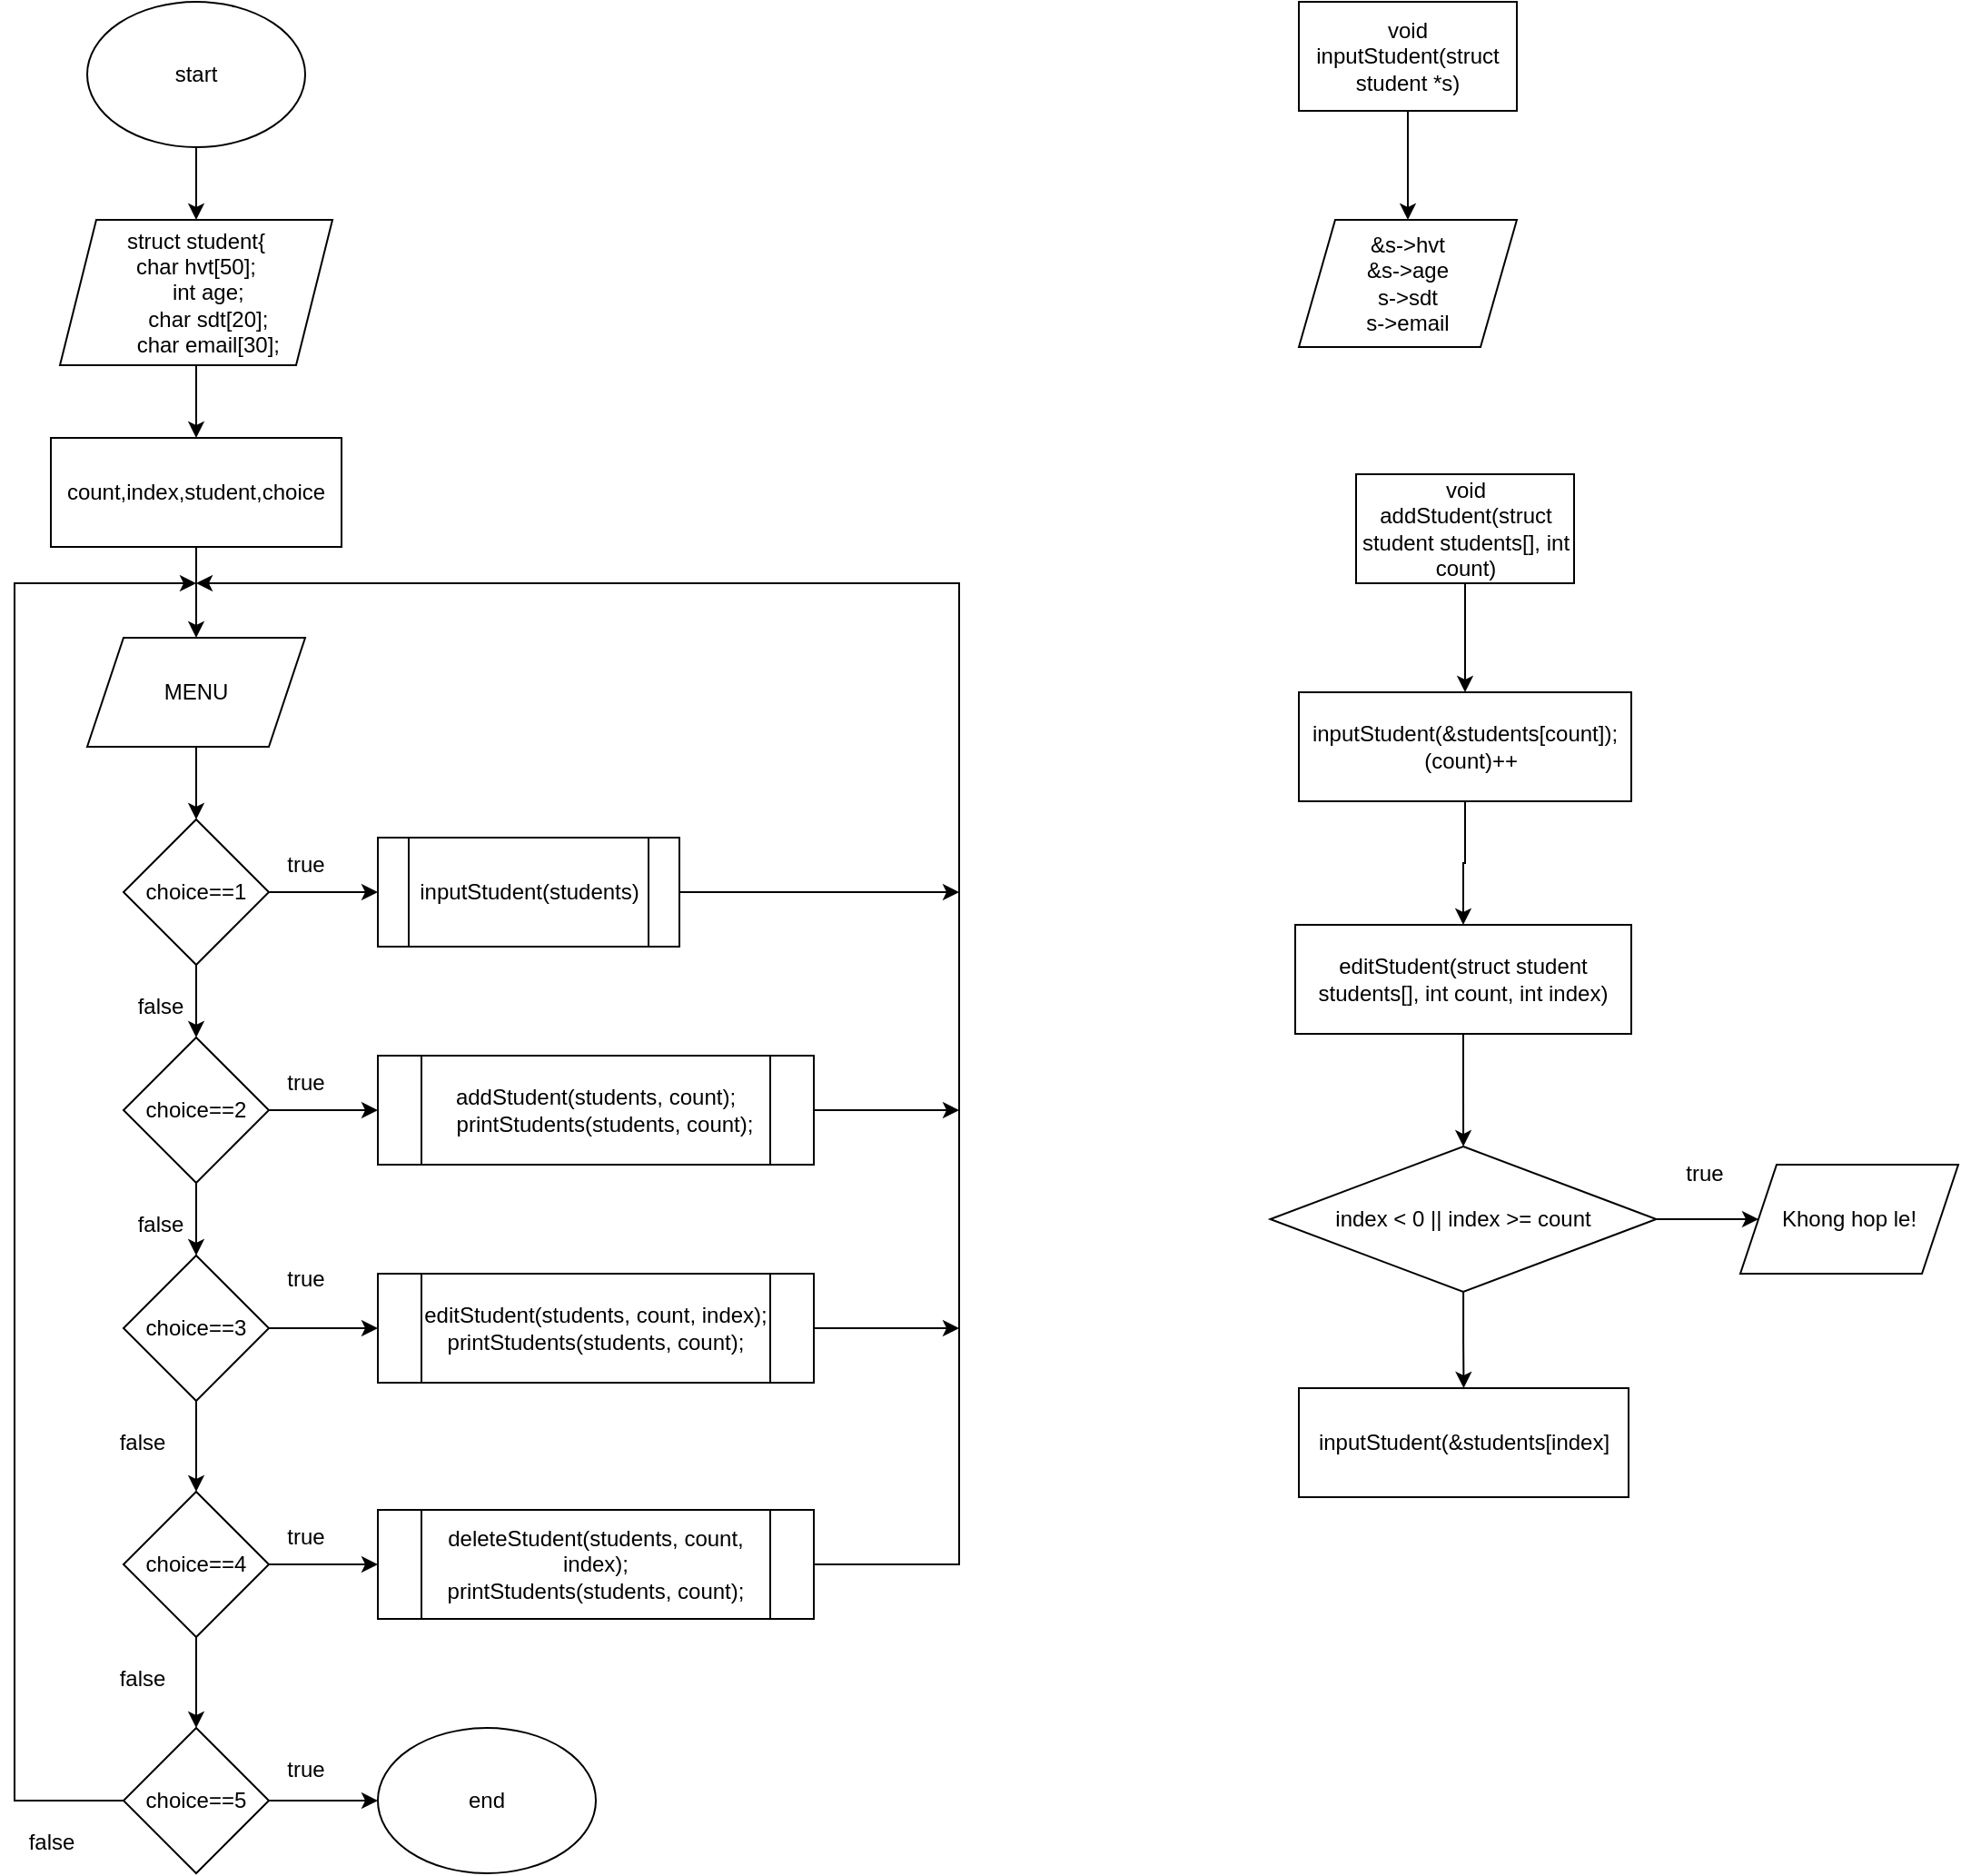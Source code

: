 <mxfile version="22.1.5" type="device">
  <diagram id="C5RBs43oDa-KdzZeNtuy" name="Page-1">
    <mxGraphModel dx="1600" dy="683" grid="1" gridSize="10" guides="1" tooltips="1" connect="1" arrows="1" fold="1" page="1" pageScale="1" pageWidth="827" pageHeight="1169" math="0" shadow="0">
      <root>
        <mxCell id="WIyWlLk6GJQsqaUBKTNV-0" />
        <mxCell id="WIyWlLk6GJQsqaUBKTNV-1" parent="WIyWlLk6GJQsqaUBKTNV-0" />
        <mxCell id="3EijbXTQ5kL77mUoH7r4-2" value="" style="edgeStyle=orthogonalEdgeStyle;rounded=0;orthogonalLoop=1;jettySize=auto;html=1;" edge="1" parent="WIyWlLk6GJQsqaUBKTNV-1" source="3EijbXTQ5kL77mUoH7r4-0" target="3EijbXTQ5kL77mUoH7r4-1">
          <mxGeometry relative="1" as="geometry" />
        </mxCell>
        <mxCell id="3EijbXTQ5kL77mUoH7r4-0" value="start" style="ellipse;whiteSpace=wrap;html=1;" vertex="1" parent="WIyWlLk6GJQsqaUBKTNV-1">
          <mxGeometry x="160" y="80" width="120" height="80" as="geometry" />
        </mxCell>
        <mxCell id="3EijbXTQ5kL77mUoH7r4-4" value="" style="edgeStyle=orthogonalEdgeStyle;rounded=0;orthogonalLoop=1;jettySize=auto;html=1;entryX=0.5;entryY=0;entryDx=0;entryDy=0;" edge="1" parent="WIyWlLk6GJQsqaUBKTNV-1" source="3EijbXTQ5kL77mUoH7r4-1" target="3EijbXTQ5kL77mUoH7r4-5">
          <mxGeometry relative="1" as="geometry">
            <mxPoint x="220" y="320" as="targetPoint" />
          </mxGeometry>
        </mxCell>
        <mxCell id="3EijbXTQ5kL77mUoH7r4-1" value="&lt;div&gt;struct student{&lt;/div&gt;&lt;div&gt;char hvt[50];&lt;span style=&quot;&quot;&gt;&lt;/span&gt;&lt;/div&gt;&lt;div&gt;&lt;span style=&quot;&quot;&gt;&lt;span style=&quot;&quot;&gt;&lt;span style=&quot;white-space: pre;&quot;&gt;&amp;nbsp;&amp;nbsp;&amp;nbsp;&amp;nbsp;&lt;/span&gt;&lt;/span&gt;int age;&lt;/span&gt;&lt;/div&gt;&lt;div&gt;&lt;span style=&quot;&quot;&gt;&lt;span style=&quot;&quot;&gt;&lt;span style=&quot;white-space: pre;&quot;&gt;&amp;nbsp;&amp;nbsp;&amp;nbsp;&amp;nbsp;&lt;/span&gt;&lt;/span&gt;char sdt[20];&lt;/span&gt;&lt;/div&gt;&lt;div&gt;&lt;span style=&quot;&quot;&gt;&lt;span style=&quot;&quot;&gt;&lt;span style=&quot;white-space: pre;&quot;&gt;&amp;nbsp;&amp;nbsp;&amp;nbsp;&amp;nbsp;&lt;/span&gt;&lt;/span&gt;char email[30];&lt;/span&gt;&lt;/div&gt;" style="shape=parallelogram;perimeter=parallelogramPerimeter;whiteSpace=wrap;html=1;fixedSize=1;" vertex="1" parent="WIyWlLk6GJQsqaUBKTNV-1">
          <mxGeometry x="145" y="200" width="150" height="80" as="geometry" />
        </mxCell>
        <mxCell id="3EijbXTQ5kL77mUoH7r4-8" value="" style="edgeStyle=orthogonalEdgeStyle;rounded=0;orthogonalLoop=1;jettySize=auto;html=1;entryX=0.5;entryY=0;entryDx=0;entryDy=0;" edge="1" parent="WIyWlLk6GJQsqaUBKTNV-1" source="3EijbXTQ5kL77mUoH7r4-5" target="3EijbXTQ5kL77mUoH7r4-9">
          <mxGeometry relative="1" as="geometry">
            <mxPoint x="220" y="420" as="targetPoint" />
          </mxGeometry>
        </mxCell>
        <mxCell id="3EijbXTQ5kL77mUoH7r4-5" value="count,index,student,choice" style="rounded=0;whiteSpace=wrap;html=1;" vertex="1" parent="WIyWlLk6GJQsqaUBKTNV-1">
          <mxGeometry x="140" y="320" width="160" height="60" as="geometry" />
        </mxCell>
        <mxCell id="3EijbXTQ5kL77mUoH7r4-13" value="" style="edgeStyle=orthogonalEdgeStyle;rounded=0;orthogonalLoop=1;jettySize=auto;html=1;" edge="1" parent="WIyWlLk6GJQsqaUBKTNV-1" source="3EijbXTQ5kL77mUoH7r4-6" target="3EijbXTQ5kL77mUoH7r4-12">
          <mxGeometry relative="1" as="geometry" />
        </mxCell>
        <mxCell id="3EijbXTQ5kL77mUoH7r4-15" value="" style="edgeStyle=orthogonalEdgeStyle;rounded=0;orthogonalLoop=1;jettySize=auto;html=1;" edge="1" parent="WIyWlLk6GJQsqaUBKTNV-1" source="3EijbXTQ5kL77mUoH7r4-6" target="3EijbXTQ5kL77mUoH7r4-14">
          <mxGeometry relative="1" as="geometry" />
        </mxCell>
        <mxCell id="3EijbXTQ5kL77mUoH7r4-6" value="choice==1" style="rhombus;whiteSpace=wrap;html=1;" vertex="1" parent="WIyWlLk6GJQsqaUBKTNV-1">
          <mxGeometry x="180" y="530" width="80" height="80" as="geometry" />
        </mxCell>
        <mxCell id="3EijbXTQ5kL77mUoH7r4-11" value="" style="edgeStyle=orthogonalEdgeStyle;rounded=0;orthogonalLoop=1;jettySize=auto;html=1;" edge="1" parent="WIyWlLk6GJQsqaUBKTNV-1" source="3EijbXTQ5kL77mUoH7r4-9" target="3EijbXTQ5kL77mUoH7r4-6">
          <mxGeometry relative="1" as="geometry" />
        </mxCell>
        <mxCell id="3EijbXTQ5kL77mUoH7r4-9" value="MENU" style="shape=parallelogram;perimeter=parallelogramPerimeter;whiteSpace=wrap;html=1;fixedSize=1;" vertex="1" parent="WIyWlLk6GJQsqaUBKTNV-1">
          <mxGeometry x="160" y="430" width="120" height="60" as="geometry" />
        </mxCell>
        <mxCell id="3EijbXTQ5kL77mUoH7r4-27" style="edgeStyle=orthogonalEdgeStyle;rounded=0;orthogonalLoop=1;jettySize=auto;html=1;" edge="1" parent="WIyWlLk6GJQsqaUBKTNV-1" source="3EijbXTQ5kL77mUoH7r4-12">
          <mxGeometry relative="1" as="geometry">
            <mxPoint x="640" y="570" as="targetPoint" />
          </mxGeometry>
        </mxCell>
        <mxCell id="3EijbXTQ5kL77mUoH7r4-12" value="inputStudent(students)" style="shape=process;whiteSpace=wrap;html=1;backgroundOutline=1;" vertex="1" parent="WIyWlLk6GJQsqaUBKTNV-1">
          <mxGeometry x="320" y="540" width="166" height="60" as="geometry" />
        </mxCell>
        <mxCell id="3EijbXTQ5kL77mUoH7r4-17" value="" style="edgeStyle=orthogonalEdgeStyle;rounded=0;orthogonalLoop=1;jettySize=auto;html=1;" edge="1" parent="WIyWlLk6GJQsqaUBKTNV-1" source="3EijbXTQ5kL77mUoH7r4-14" target="3EijbXTQ5kL77mUoH7r4-16">
          <mxGeometry relative="1" as="geometry" />
        </mxCell>
        <mxCell id="3EijbXTQ5kL77mUoH7r4-19" value="" style="edgeStyle=orthogonalEdgeStyle;rounded=0;orthogonalLoop=1;jettySize=auto;html=1;" edge="1" parent="WIyWlLk6GJQsqaUBKTNV-1" source="3EijbXTQ5kL77mUoH7r4-14" target="3EijbXTQ5kL77mUoH7r4-18">
          <mxGeometry relative="1" as="geometry" />
        </mxCell>
        <mxCell id="3EijbXTQ5kL77mUoH7r4-14" value="choice==2" style="rhombus;whiteSpace=wrap;html=1;" vertex="1" parent="WIyWlLk6GJQsqaUBKTNV-1">
          <mxGeometry x="180" y="650" width="80" height="80" as="geometry" />
        </mxCell>
        <mxCell id="3EijbXTQ5kL77mUoH7r4-28" style="edgeStyle=orthogonalEdgeStyle;rounded=0;orthogonalLoop=1;jettySize=auto;html=1;" edge="1" parent="WIyWlLk6GJQsqaUBKTNV-1" source="3EijbXTQ5kL77mUoH7r4-16">
          <mxGeometry relative="1" as="geometry">
            <mxPoint x="640" y="690" as="targetPoint" />
          </mxGeometry>
        </mxCell>
        <mxCell id="3EijbXTQ5kL77mUoH7r4-16" value="addStudent(students, count);&lt;br&gt;&amp;nbsp; &amp;nbsp;printStudents(students, count);" style="shape=process;whiteSpace=wrap;html=1;backgroundOutline=1;" vertex="1" parent="WIyWlLk6GJQsqaUBKTNV-1">
          <mxGeometry x="320" y="660" width="240" height="60" as="geometry" />
        </mxCell>
        <mxCell id="3EijbXTQ5kL77mUoH7r4-21" value="" style="edgeStyle=orthogonalEdgeStyle;rounded=0;orthogonalLoop=1;jettySize=auto;html=1;" edge="1" parent="WIyWlLk6GJQsqaUBKTNV-1" source="3EijbXTQ5kL77mUoH7r4-18" target="3EijbXTQ5kL77mUoH7r4-20">
          <mxGeometry relative="1" as="geometry" />
        </mxCell>
        <mxCell id="3EijbXTQ5kL77mUoH7r4-23" value="" style="edgeStyle=orthogonalEdgeStyle;rounded=0;orthogonalLoop=1;jettySize=auto;html=1;" edge="1" parent="WIyWlLk6GJQsqaUBKTNV-1" source="3EijbXTQ5kL77mUoH7r4-18" target="3EijbXTQ5kL77mUoH7r4-22">
          <mxGeometry relative="1" as="geometry" />
        </mxCell>
        <mxCell id="3EijbXTQ5kL77mUoH7r4-18" value="choice==3" style="rhombus;whiteSpace=wrap;html=1;" vertex="1" parent="WIyWlLk6GJQsqaUBKTNV-1">
          <mxGeometry x="180" y="770" width="80" height="80" as="geometry" />
        </mxCell>
        <mxCell id="3EijbXTQ5kL77mUoH7r4-29" style="edgeStyle=orthogonalEdgeStyle;rounded=0;orthogonalLoop=1;jettySize=auto;html=1;" edge="1" parent="WIyWlLk6GJQsqaUBKTNV-1" source="3EijbXTQ5kL77mUoH7r4-20">
          <mxGeometry relative="1" as="geometry">
            <mxPoint x="640" y="810" as="targetPoint" />
          </mxGeometry>
        </mxCell>
        <mxCell id="3EijbXTQ5kL77mUoH7r4-20" value="&lt;div&gt;editStudent(students, count, index);&lt;/div&gt;&lt;div&gt;&lt;span style=&quot;background-color: initial;&quot;&gt;printStudents(students, count);&lt;/span&gt;&lt;/div&gt;&lt;div&gt;&lt;span style=&quot;&quot;&gt;&lt;/span&gt;&lt;/div&gt;" style="shape=process;whiteSpace=wrap;html=1;backgroundOutline=1;" vertex="1" parent="WIyWlLk6GJQsqaUBKTNV-1">
          <mxGeometry x="320" y="780" width="240" height="60" as="geometry" />
        </mxCell>
        <mxCell id="3EijbXTQ5kL77mUoH7r4-25" value="" style="edgeStyle=orthogonalEdgeStyle;rounded=0;orthogonalLoop=1;jettySize=auto;html=1;" edge="1" parent="WIyWlLk6GJQsqaUBKTNV-1" source="3EijbXTQ5kL77mUoH7r4-22" target="3EijbXTQ5kL77mUoH7r4-24">
          <mxGeometry relative="1" as="geometry" />
        </mxCell>
        <mxCell id="3EijbXTQ5kL77mUoH7r4-31" value="" style="edgeStyle=orthogonalEdgeStyle;rounded=0;orthogonalLoop=1;jettySize=auto;html=1;" edge="1" parent="WIyWlLk6GJQsqaUBKTNV-1" source="3EijbXTQ5kL77mUoH7r4-22" target="3EijbXTQ5kL77mUoH7r4-30">
          <mxGeometry relative="1" as="geometry" />
        </mxCell>
        <mxCell id="3EijbXTQ5kL77mUoH7r4-22" value="choice==4" style="rhombus;whiteSpace=wrap;html=1;" vertex="1" parent="WIyWlLk6GJQsqaUBKTNV-1">
          <mxGeometry x="180" y="900" width="80" height="80" as="geometry" />
        </mxCell>
        <mxCell id="3EijbXTQ5kL77mUoH7r4-26" style="edgeStyle=orthogonalEdgeStyle;rounded=0;orthogonalLoop=1;jettySize=auto;html=1;" edge="1" parent="WIyWlLk6GJQsqaUBKTNV-1" source="3EijbXTQ5kL77mUoH7r4-24">
          <mxGeometry relative="1" as="geometry">
            <mxPoint x="220" y="400" as="targetPoint" />
            <Array as="points">
              <mxPoint x="640" y="940" />
            </Array>
          </mxGeometry>
        </mxCell>
        <mxCell id="3EijbXTQ5kL77mUoH7r4-24" value="&lt;div&gt;deleteStudent(students, count, index);&lt;/div&gt;&lt;div&gt;printStudents(students, count);&lt;span style=&quot;&quot;&gt;&lt;/span&gt;&lt;/div&gt;" style="shape=process;whiteSpace=wrap;html=1;backgroundOutline=1;" vertex="1" parent="WIyWlLk6GJQsqaUBKTNV-1">
          <mxGeometry x="320" y="910" width="240" height="60" as="geometry" />
        </mxCell>
        <mxCell id="3EijbXTQ5kL77mUoH7r4-33" value="" style="edgeStyle=orthogonalEdgeStyle;rounded=0;orthogonalLoop=1;jettySize=auto;html=1;" edge="1" parent="WIyWlLk6GJQsqaUBKTNV-1" source="3EijbXTQ5kL77mUoH7r4-30" target="3EijbXTQ5kL77mUoH7r4-32">
          <mxGeometry relative="1" as="geometry" />
        </mxCell>
        <mxCell id="3EijbXTQ5kL77mUoH7r4-60" style="edgeStyle=orthogonalEdgeStyle;rounded=0;orthogonalLoop=1;jettySize=auto;html=1;" edge="1" parent="WIyWlLk6GJQsqaUBKTNV-1" source="3EijbXTQ5kL77mUoH7r4-30">
          <mxGeometry relative="1" as="geometry">
            <mxPoint x="220" y="400" as="targetPoint" />
            <Array as="points">
              <mxPoint x="120" y="1070" />
            </Array>
          </mxGeometry>
        </mxCell>
        <mxCell id="3EijbXTQ5kL77mUoH7r4-30" value="choice==5" style="rhombus;whiteSpace=wrap;html=1;" vertex="1" parent="WIyWlLk6GJQsqaUBKTNV-1">
          <mxGeometry x="180" y="1030" width="80" height="80" as="geometry" />
        </mxCell>
        <mxCell id="3EijbXTQ5kL77mUoH7r4-32" value="end" style="ellipse;whiteSpace=wrap;html=1;" vertex="1" parent="WIyWlLk6GJQsqaUBKTNV-1">
          <mxGeometry x="320" y="1030" width="120" height="80" as="geometry" />
        </mxCell>
        <mxCell id="3EijbXTQ5kL77mUoH7r4-34" value="true" style="text;html=1;align=center;verticalAlign=middle;resizable=0;points=[];autosize=1;strokeColor=none;fillColor=none;" vertex="1" parent="WIyWlLk6GJQsqaUBKTNV-1">
          <mxGeometry x="260" y="1038" width="40" height="30" as="geometry" />
        </mxCell>
        <mxCell id="3EijbXTQ5kL77mUoH7r4-35" value="true" style="text;html=1;align=center;verticalAlign=middle;resizable=0;points=[];autosize=1;strokeColor=none;fillColor=none;" vertex="1" parent="WIyWlLk6GJQsqaUBKTNV-1">
          <mxGeometry x="260" y="910" width="40" height="30" as="geometry" />
        </mxCell>
        <mxCell id="3EijbXTQ5kL77mUoH7r4-36" value="true" style="text;html=1;align=center;verticalAlign=middle;resizable=0;points=[];autosize=1;strokeColor=none;fillColor=none;" vertex="1" parent="WIyWlLk6GJQsqaUBKTNV-1">
          <mxGeometry x="260" y="768" width="40" height="30" as="geometry" />
        </mxCell>
        <mxCell id="3EijbXTQ5kL77mUoH7r4-37" value="true" style="text;html=1;align=center;verticalAlign=middle;resizable=0;points=[];autosize=1;strokeColor=none;fillColor=none;" vertex="1" parent="WIyWlLk6GJQsqaUBKTNV-1">
          <mxGeometry x="260" y="660" width="40" height="30" as="geometry" />
        </mxCell>
        <mxCell id="3EijbXTQ5kL77mUoH7r4-38" value="true" style="text;html=1;align=center;verticalAlign=middle;resizable=0;points=[];autosize=1;strokeColor=none;fillColor=none;" vertex="1" parent="WIyWlLk6GJQsqaUBKTNV-1">
          <mxGeometry x="260" y="540" width="40" height="30" as="geometry" />
        </mxCell>
        <mxCell id="3EijbXTQ5kL77mUoH7r4-39" value="false" style="text;html=1;align=center;verticalAlign=middle;resizable=0;points=[];autosize=1;strokeColor=none;fillColor=none;" vertex="1" parent="WIyWlLk6GJQsqaUBKTNV-1">
          <mxGeometry x="175" y="618" width="50" height="30" as="geometry" />
        </mxCell>
        <mxCell id="3EijbXTQ5kL77mUoH7r4-40" value="false" style="text;html=1;align=center;verticalAlign=middle;resizable=0;points=[];autosize=1;strokeColor=none;fillColor=none;" vertex="1" parent="WIyWlLk6GJQsqaUBKTNV-1">
          <mxGeometry x="175" y="738" width="50" height="30" as="geometry" />
        </mxCell>
        <mxCell id="3EijbXTQ5kL77mUoH7r4-41" value="false" style="text;html=1;align=center;verticalAlign=middle;resizable=0;points=[];autosize=1;strokeColor=none;fillColor=none;" vertex="1" parent="WIyWlLk6GJQsqaUBKTNV-1">
          <mxGeometry x="165" y="858" width="50" height="30" as="geometry" />
        </mxCell>
        <mxCell id="3EijbXTQ5kL77mUoH7r4-42" value="false" style="text;html=1;align=center;verticalAlign=middle;resizable=0;points=[];autosize=1;strokeColor=none;fillColor=none;" vertex="1" parent="WIyWlLk6GJQsqaUBKTNV-1">
          <mxGeometry x="165" y="988" width="50" height="30" as="geometry" />
        </mxCell>
        <mxCell id="3EijbXTQ5kL77mUoH7r4-45" value="" style="edgeStyle=orthogonalEdgeStyle;rounded=0;orthogonalLoop=1;jettySize=auto;html=1;" edge="1" parent="WIyWlLk6GJQsqaUBKTNV-1" source="3EijbXTQ5kL77mUoH7r4-43" target="3EijbXTQ5kL77mUoH7r4-44">
          <mxGeometry relative="1" as="geometry" />
        </mxCell>
        <mxCell id="3EijbXTQ5kL77mUoH7r4-43" value="void inputStudent(struct student *s)" style="rounded=0;whiteSpace=wrap;html=1;" vertex="1" parent="WIyWlLk6GJQsqaUBKTNV-1">
          <mxGeometry x="827" y="80" width="120" height="60" as="geometry" />
        </mxCell>
        <mxCell id="3EijbXTQ5kL77mUoH7r4-44" value="&amp;amp;s-&amp;gt;hvt&lt;br&gt;&amp;amp;s-&amp;gt;age&lt;br&gt;s-&amp;gt;sdt&lt;br&gt;s-&amp;gt;email" style="shape=parallelogram;perimeter=parallelogramPerimeter;whiteSpace=wrap;html=1;fixedSize=1;" vertex="1" parent="WIyWlLk6GJQsqaUBKTNV-1">
          <mxGeometry x="827" y="200" width="120" height="70" as="geometry" />
        </mxCell>
        <mxCell id="3EijbXTQ5kL77mUoH7r4-49" value="" style="edgeStyle=orthogonalEdgeStyle;rounded=0;orthogonalLoop=1;jettySize=auto;html=1;" edge="1" parent="WIyWlLk6GJQsqaUBKTNV-1" source="3EijbXTQ5kL77mUoH7r4-46" target="3EijbXTQ5kL77mUoH7r4-48">
          <mxGeometry relative="1" as="geometry" />
        </mxCell>
        <mxCell id="3EijbXTQ5kL77mUoH7r4-46" value="void addStudent(struct student students[], int count)" style="rounded=0;whiteSpace=wrap;html=1;" vertex="1" parent="WIyWlLk6GJQsqaUBKTNV-1">
          <mxGeometry x="858.5" y="340" width="120" height="60" as="geometry" />
        </mxCell>
        <mxCell id="3EijbXTQ5kL77mUoH7r4-51" value="" style="edgeStyle=orthogonalEdgeStyle;rounded=0;orthogonalLoop=1;jettySize=auto;html=1;" edge="1" parent="WIyWlLk6GJQsqaUBKTNV-1" source="3EijbXTQ5kL77mUoH7r4-48" target="3EijbXTQ5kL77mUoH7r4-50">
          <mxGeometry relative="1" as="geometry" />
        </mxCell>
        <mxCell id="3EijbXTQ5kL77mUoH7r4-48" value="&lt;div&gt;inputStudent(&amp;amp;students[count]);&lt;/div&gt;&lt;div&gt;&amp;nbsp; (count)++&lt;/div&gt;" style="rounded=0;whiteSpace=wrap;html=1;" vertex="1" parent="WIyWlLk6GJQsqaUBKTNV-1">
          <mxGeometry x="827" y="460" width="183" height="60" as="geometry" />
        </mxCell>
        <mxCell id="3EijbXTQ5kL77mUoH7r4-53" value="" style="edgeStyle=orthogonalEdgeStyle;rounded=0;orthogonalLoop=1;jettySize=auto;html=1;" edge="1" parent="WIyWlLk6GJQsqaUBKTNV-1" source="3EijbXTQ5kL77mUoH7r4-50" target="3EijbXTQ5kL77mUoH7r4-52">
          <mxGeometry relative="1" as="geometry" />
        </mxCell>
        <mxCell id="3EijbXTQ5kL77mUoH7r4-50" value="editStudent(struct student students[], int count, int index)" style="rounded=0;whiteSpace=wrap;html=1;" vertex="1" parent="WIyWlLk6GJQsqaUBKTNV-1">
          <mxGeometry x="825" y="588" width="185" height="60" as="geometry" />
        </mxCell>
        <mxCell id="3EijbXTQ5kL77mUoH7r4-56" value="" style="edgeStyle=orthogonalEdgeStyle;rounded=0;orthogonalLoop=1;jettySize=auto;html=1;" edge="1" parent="WIyWlLk6GJQsqaUBKTNV-1" source="3EijbXTQ5kL77mUoH7r4-52" target="3EijbXTQ5kL77mUoH7r4-55">
          <mxGeometry relative="1" as="geometry" />
        </mxCell>
        <mxCell id="3EijbXTQ5kL77mUoH7r4-59" value="" style="edgeStyle=orthogonalEdgeStyle;rounded=0;orthogonalLoop=1;jettySize=auto;html=1;" edge="1" parent="WIyWlLk6GJQsqaUBKTNV-1" source="3EijbXTQ5kL77mUoH7r4-52" target="3EijbXTQ5kL77mUoH7r4-58">
          <mxGeometry relative="1" as="geometry" />
        </mxCell>
        <mxCell id="3EijbXTQ5kL77mUoH7r4-52" value="index &amp;lt; 0 || index &amp;gt;= count" style="rhombus;whiteSpace=wrap;html=1;" vertex="1" parent="WIyWlLk6GJQsqaUBKTNV-1">
          <mxGeometry x="811.25" y="710" width="212.5" height="80" as="geometry" />
        </mxCell>
        <mxCell id="3EijbXTQ5kL77mUoH7r4-55" value="Khong hop le!" style="shape=parallelogram;perimeter=parallelogramPerimeter;whiteSpace=wrap;html=1;fixedSize=1;" vertex="1" parent="WIyWlLk6GJQsqaUBKTNV-1">
          <mxGeometry x="1070" y="720" width="120" height="60" as="geometry" />
        </mxCell>
        <mxCell id="3EijbXTQ5kL77mUoH7r4-57" value="true" style="text;html=1;align=center;verticalAlign=middle;resizable=0;points=[];autosize=1;strokeColor=none;fillColor=none;" vertex="1" parent="WIyWlLk6GJQsqaUBKTNV-1">
          <mxGeometry x="1030" y="710" width="40" height="30" as="geometry" />
        </mxCell>
        <mxCell id="3EijbXTQ5kL77mUoH7r4-58" value="inputStudent(&amp;amp;students[index]" style="rounded=0;whiteSpace=wrap;html=1;" vertex="1" parent="WIyWlLk6GJQsqaUBKTNV-1">
          <mxGeometry x="827" y="843" width="181.5" height="60" as="geometry" />
        </mxCell>
        <mxCell id="3EijbXTQ5kL77mUoH7r4-61" value="false" style="text;html=1;align=center;verticalAlign=middle;resizable=0;points=[];autosize=1;strokeColor=none;fillColor=none;" vertex="1" parent="WIyWlLk6GJQsqaUBKTNV-1">
          <mxGeometry x="115" y="1078" width="50" height="30" as="geometry" />
        </mxCell>
      </root>
    </mxGraphModel>
  </diagram>
</mxfile>
